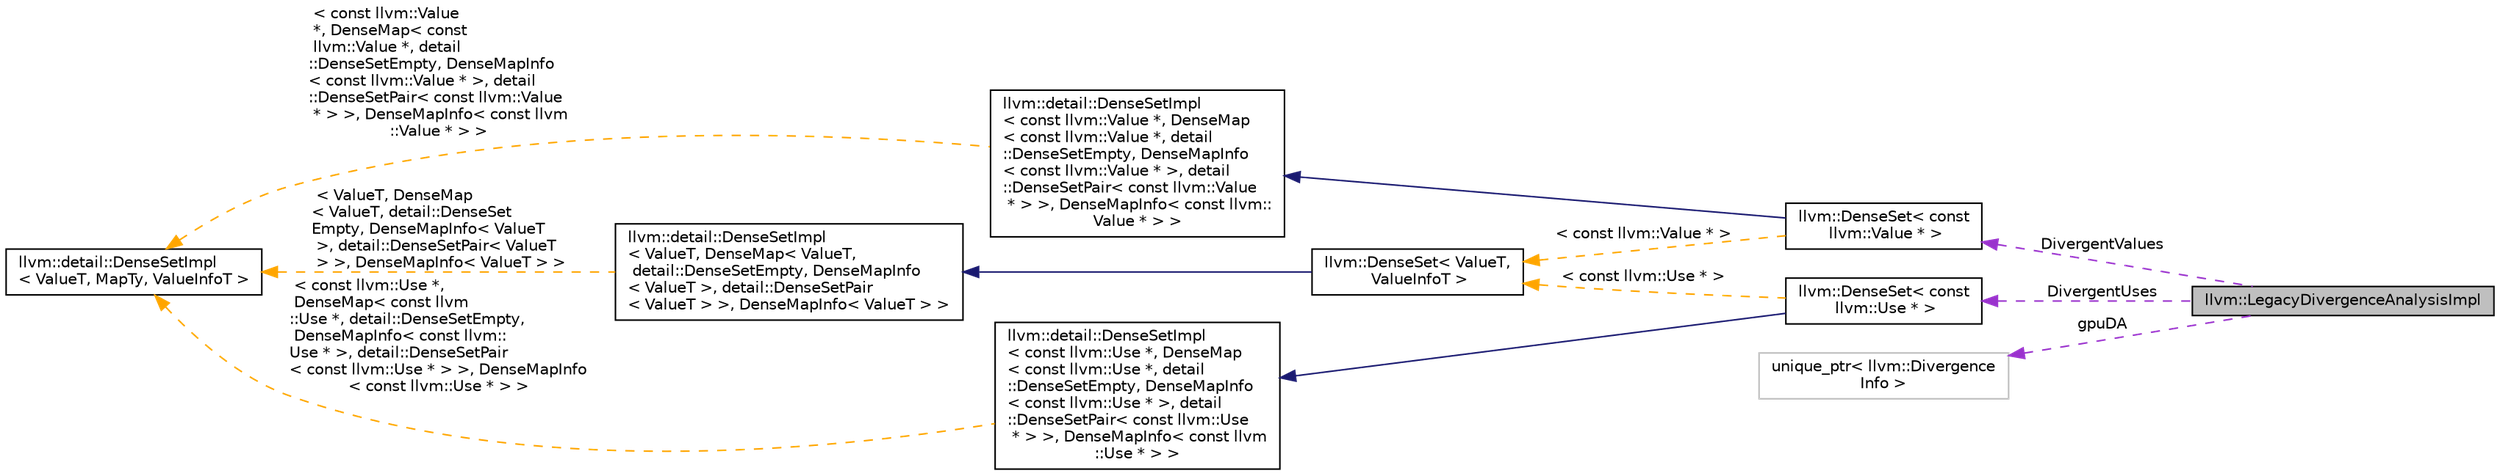 digraph "llvm::LegacyDivergenceAnalysisImpl"
{
 // LATEX_PDF_SIZE
  bgcolor="transparent";
  edge [fontname="Helvetica",fontsize="10",labelfontname="Helvetica",labelfontsize="10"];
  node [fontname="Helvetica",fontsize="10",shape=record];
  rankdir="LR";
  Node1 [label="llvm::LegacyDivergenceAnalysisImpl",height=0.2,width=0.4,color="black", fillcolor="grey75", style="filled", fontcolor="black",tooltip=" "];
  Node2 -> Node1 [dir="back",color="darkorchid3",fontsize="10",style="dashed",label=" DivergentValues" ,fontname="Helvetica"];
  Node2 [label="llvm::DenseSet\< const\l llvm::Value * \>",height=0.2,width=0.4,color="black",URL="$classllvm_1_1DenseSet.html",tooltip=" "];
  Node3 -> Node2 [dir="back",color="midnightblue",fontsize="10",style="solid",fontname="Helvetica"];
  Node3 [label="llvm::detail::DenseSetImpl\l\< const llvm::Value *, DenseMap\l\< const llvm::Value *, detail\l::DenseSetEmpty, DenseMapInfo\l\< const llvm::Value * \>, detail\l::DenseSetPair\< const llvm::Value\l * \> \>, DenseMapInfo\< const llvm::\lValue * \> \>",height=0.2,width=0.4,color="black",URL="$classllvm_1_1detail_1_1DenseSetImpl.html",tooltip=" "];
  Node4 -> Node3 [dir="back",color="orange",fontsize="10",style="dashed",label=" \< const llvm::Value\l *, DenseMap\< const\l llvm::Value *, detail\l::DenseSetEmpty, DenseMapInfo\l\< const llvm::Value * \>, detail\l::DenseSetPair\< const llvm::Value\l * \> \>, DenseMapInfo\< const llvm\l::Value * \> \>" ,fontname="Helvetica"];
  Node4 [label="llvm::detail::DenseSetImpl\l\< ValueT, MapTy, ValueInfoT \>",height=0.2,width=0.4,color="black",URL="$classllvm_1_1detail_1_1DenseSetImpl.html",tooltip="Base class for DenseSet and DenseSmallSet."];
  Node5 -> Node2 [dir="back",color="orange",fontsize="10",style="dashed",label=" \< const llvm::Value * \>" ,fontname="Helvetica"];
  Node5 [label="llvm::DenseSet\< ValueT,\l ValueInfoT \>",height=0.2,width=0.4,color="black",URL="$classllvm_1_1DenseSet.html",tooltip="Implements a dense probed hash-table based set."];
  Node6 -> Node5 [dir="back",color="midnightblue",fontsize="10",style="solid",fontname="Helvetica"];
  Node6 [label="llvm::detail::DenseSetImpl\l\< ValueT, DenseMap\< ValueT,\l detail::DenseSetEmpty, DenseMapInfo\l\< ValueT \>, detail::DenseSetPair\l\< ValueT \> \>, DenseMapInfo\< ValueT \> \>",height=0.2,width=0.4,color="black",URL="$classllvm_1_1detail_1_1DenseSetImpl.html",tooltip=" "];
  Node4 -> Node6 [dir="back",color="orange",fontsize="10",style="dashed",label=" \< ValueT, DenseMap\l\< ValueT, detail::DenseSet\lEmpty, DenseMapInfo\< ValueT\l \>, detail::DenseSetPair\< ValueT\l \> \>, DenseMapInfo\< ValueT \> \>" ,fontname="Helvetica"];
  Node7 -> Node1 [dir="back",color="darkorchid3",fontsize="10",style="dashed",label=" gpuDA" ,fontname="Helvetica"];
  Node7 [label="unique_ptr\< llvm::Divergence\lInfo \>",height=0.2,width=0.4,color="grey75",tooltip=" "];
  Node8 -> Node1 [dir="back",color="darkorchid3",fontsize="10",style="dashed",label=" DivergentUses" ,fontname="Helvetica"];
  Node8 [label="llvm::DenseSet\< const\l llvm::Use * \>",height=0.2,width=0.4,color="black",URL="$classllvm_1_1DenseSet.html",tooltip=" "];
  Node9 -> Node8 [dir="back",color="midnightblue",fontsize="10",style="solid",fontname="Helvetica"];
  Node9 [label="llvm::detail::DenseSetImpl\l\< const llvm::Use *, DenseMap\l\< const llvm::Use *, detail\l::DenseSetEmpty, DenseMapInfo\l\< const llvm::Use * \>, detail\l::DenseSetPair\< const llvm::Use\l * \> \>, DenseMapInfo\< const llvm\l::Use * \> \>",height=0.2,width=0.4,color="black",URL="$classllvm_1_1detail_1_1DenseSetImpl.html",tooltip=" "];
  Node4 -> Node9 [dir="back",color="orange",fontsize="10",style="dashed",label=" \< const llvm::Use *,\l DenseMap\< const llvm\l::Use *, detail::DenseSetEmpty,\l DenseMapInfo\< const llvm::\lUse * \>, detail::DenseSetPair\l\< const llvm::Use * \> \>, DenseMapInfo\l\< const llvm::Use * \> \>" ,fontname="Helvetica"];
  Node5 -> Node8 [dir="back",color="orange",fontsize="10",style="dashed",label=" \< const llvm::Use * \>" ,fontname="Helvetica"];
}
